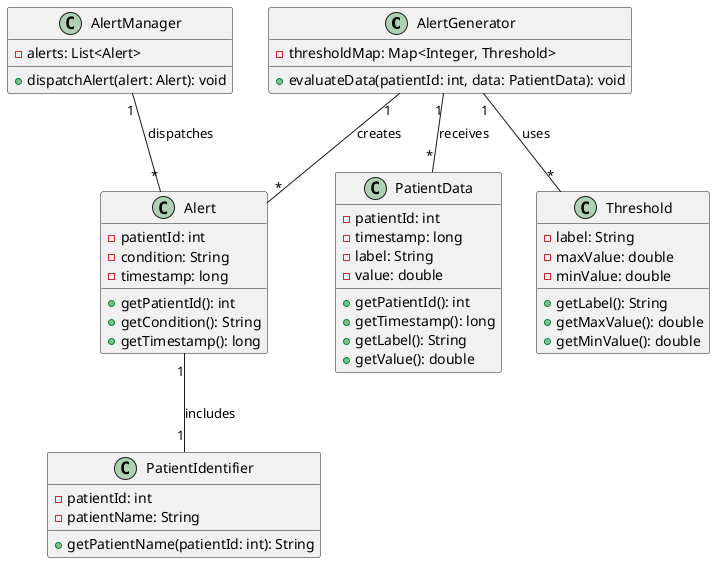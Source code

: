 @startuml AlertGenerationSystem

' Classes
class AlertGenerator {
  -thresholdMap: Map<Integer, Threshold>
  +evaluateData(patientId: int, data: PatientData): void
}

class Threshold {
  -label: String
  -maxValue: double
  -minValue: double
  +getLabel(): String
  +getMaxValue(): double
  +getMinValue(): double
}

class Alert {
  -patientId: int
  -condition: String
  -timestamp: long
  +getPatientId(): int
  +getCondition(): String
  +getTimestamp(): long
}

class AlertManager {
  -alerts: List<Alert>
  +dispatchAlert(alert: Alert): void
}

class PatientData {
  -patientId: int
  -timestamp: long
  -label: String
  -value: double
  +getPatientId(): int
  +getTimestamp(): long
  +getLabel(): String
  +getValue(): double
}

class PatientIdentifier {
  -patientId: int
  -patientName: String
  +getPatientName(patientId: int): String
}

' Relationships
AlertGenerator "1" -- "*" Threshold : uses
AlertGenerator "1" -- "*" PatientData : receives
AlertGenerator "1" -- "*" Alert : creates
AlertManager "1" -- "*" Alert : dispatches
Alert "1" -- "1" PatientIdentifier : includes

@enduml